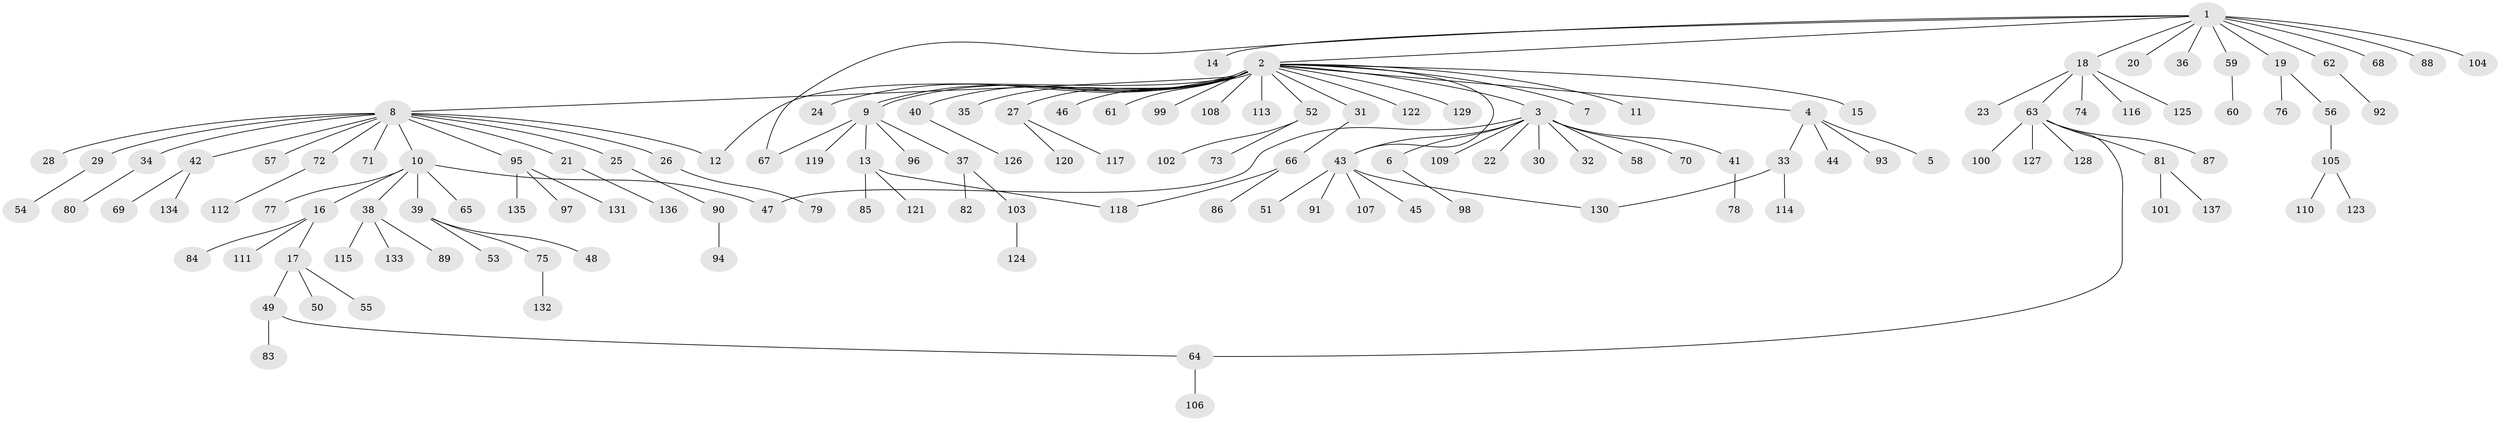 // coarse degree distribution, {13: 0.009174311926605505, 23: 0.009174311926605505, 10: 0.009174311926605505, 5: 0.01834862385321101, 1: 0.6605504587155964, 14: 0.009174311926605505, 6: 0.027522935779816515, 2: 0.1651376146788991, 3: 0.06422018348623854, 4: 0.01834862385321101, 7: 0.009174311926605505}
// Generated by graph-tools (version 1.1) at 2025/23/03/03/25 07:23:51]
// undirected, 137 vertices, 144 edges
graph export_dot {
graph [start="1"]
  node [color=gray90,style=filled];
  1;
  2;
  3;
  4;
  5;
  6;
  7;
  8;
  9;
  10;
  11;
  12;
  13;
  14;
  15;
  16;
  17;
  18;
  19;
  20;
  21;
  22;
  23;
  24;
  25;
  26;
  27;
  28;
  29;
  30;
  31;
  32;
  33;
  34;
  35;
  36;
  37;
  38;
  39;
  40;
  41;
  42;
  43;
  44;
  45;
  46;
  47;
  48;
  49;
  50;
  51;
  52;
  53;
  54;
  55;
  56;
  57;
  58;
  59;
  60;
  61;
  62;
  63;
  64;
  65;
  66;
  67;
  68;
  69;
  70;
  71;
  72;
  73;
  74;
  75;
  76;
  77;
  78;
  79;
  80;
  81;
  82;
  83;
  84;
  85;
  86;
  87;
  88;
  89;
  90;
  91;
  92;
  93;
  94;
  95;
  96;
  97;
  98;
  99;
  100;
  101;
  102;
  103;
  104;
  105;
  106;
  107;
  108;
  109;
  110;
  111;
  112;
  113;
  114;
  115;
  116;
  117;
  118;
  119;
  120;
  121;
  122;
  123;
  124;
  125;
  126;
  127;
  128;
  129;
  130;
  131;
  132;
  133;
  134;
  135;
  136;
  137;
  1 -- 2;
  1 -- 14;
  1 -- 18;
  1 -- 19;
  1 -- 20;
  1 -- 36;
  1 -- 59;
  1 -- 62;
  1 -- 67;
  1 -- 68;
  1 -- 88;
  1 -- 104;
  2 -- 3;
  2 -- 4;
  2 -- 7;
  2 -- 8;
  2 -- 9;
  2 -- 9;
  2 -- 11;
  2 -- 12;
  2 -- 15;
  2 -- 24;
  2 -- 27;
  2 -- 31;
  2 -- 35;
  2 -- 40;
  2 -- 43;
  2 -- 46;
  2 -- 52;
  2 -- 61;
  2 -- 99;
  2 -- 108;
  2 -- 113;
  2 -- 122;
  2 -- 129;
  3 -- 6;
  3 -- 22;
  3 -- 30;
  3 -- 32;
  3 -- 41;
  3 -- 43;
  3 -- 47;
  3 -- 58;
  3 -- 70;
  3 -- 109;
  4 -- 5;
  4 -- 33;
  4 -- 44;
  4 -- 93;
  6 -- 98;
  8 -- 10;
  8 -- 12;
  8 -- 21;
  8 -- 25;
  8 -- 26;
  8 -- 28;
  8 -- 29;
  8 -- 34;
  8 -- 42;
  8 -- 57;
  8 -- 71;
  8 -- 72;
  8 -- 95;
  9 -- 13;
  9 -- 37;
  9 -- 67;
  9 -- 96;
  9 -- 119;
  10 -- 16;
  10 -- 38;
  10 -- 39;
  10 -- 47;
  10 -- 65;
  10 -- 77;
  13 -- 85;
  13 -- 118;
  13 -- 121;
  16 -- 17;
  16 -- 84;
  16 -- 111;
  17 -- 49;
  17 -- 50;
  17 -- 55;
  18 -- 23;
  18 -- 63;
  18 -- 74;
  18 -- 116;
  18 -- 125;
  19 -- 56;
  19 -- 76;
  21 -- 136;
  25 -- 90;
  26 -- 79;
  27 -- 117;
  27 -- 120;
  29 -- 54;
  31 -- 66;
  33 -- 114;
  33 -- 130;
  34 -- 80;
  37 -- 82;
  37 -- 103;
  38 -- 89;
  38 -- 115;
  38 -- 133;
  39 -- 48;
  39 -- 53;
  39 -- 75;
  40 -- 126;
  41 -- 78;
  42 -- 69;
  42 -- 134;
  43 -- 45;
  43 -- 51;
  43 -- 91;
  43 -- 107;
  43 -- 130;
  49 -- 64;
  49 -- 83;
  52 -- 73;
  52 -- 102;
  56 -- 105;
  59 -- 60;
  62 -- 92;
  63 -- 64;
  63 -- 81;
  63 -- 87;
  63 -- 100;
  63 -- 127;
  63 -- 128;
  64 -- 106;
  66 -- 86;
  66 -- 118;
  72 -- 112;
  75 -- 132;
  81 -- 101;
  81 -- 137;
  90 -- 94;
  95 -- 97;
  95 -- 131;
  95 -- 135;
  103 -- 124;
  105 -- 110;
  105 -- 123;
}
